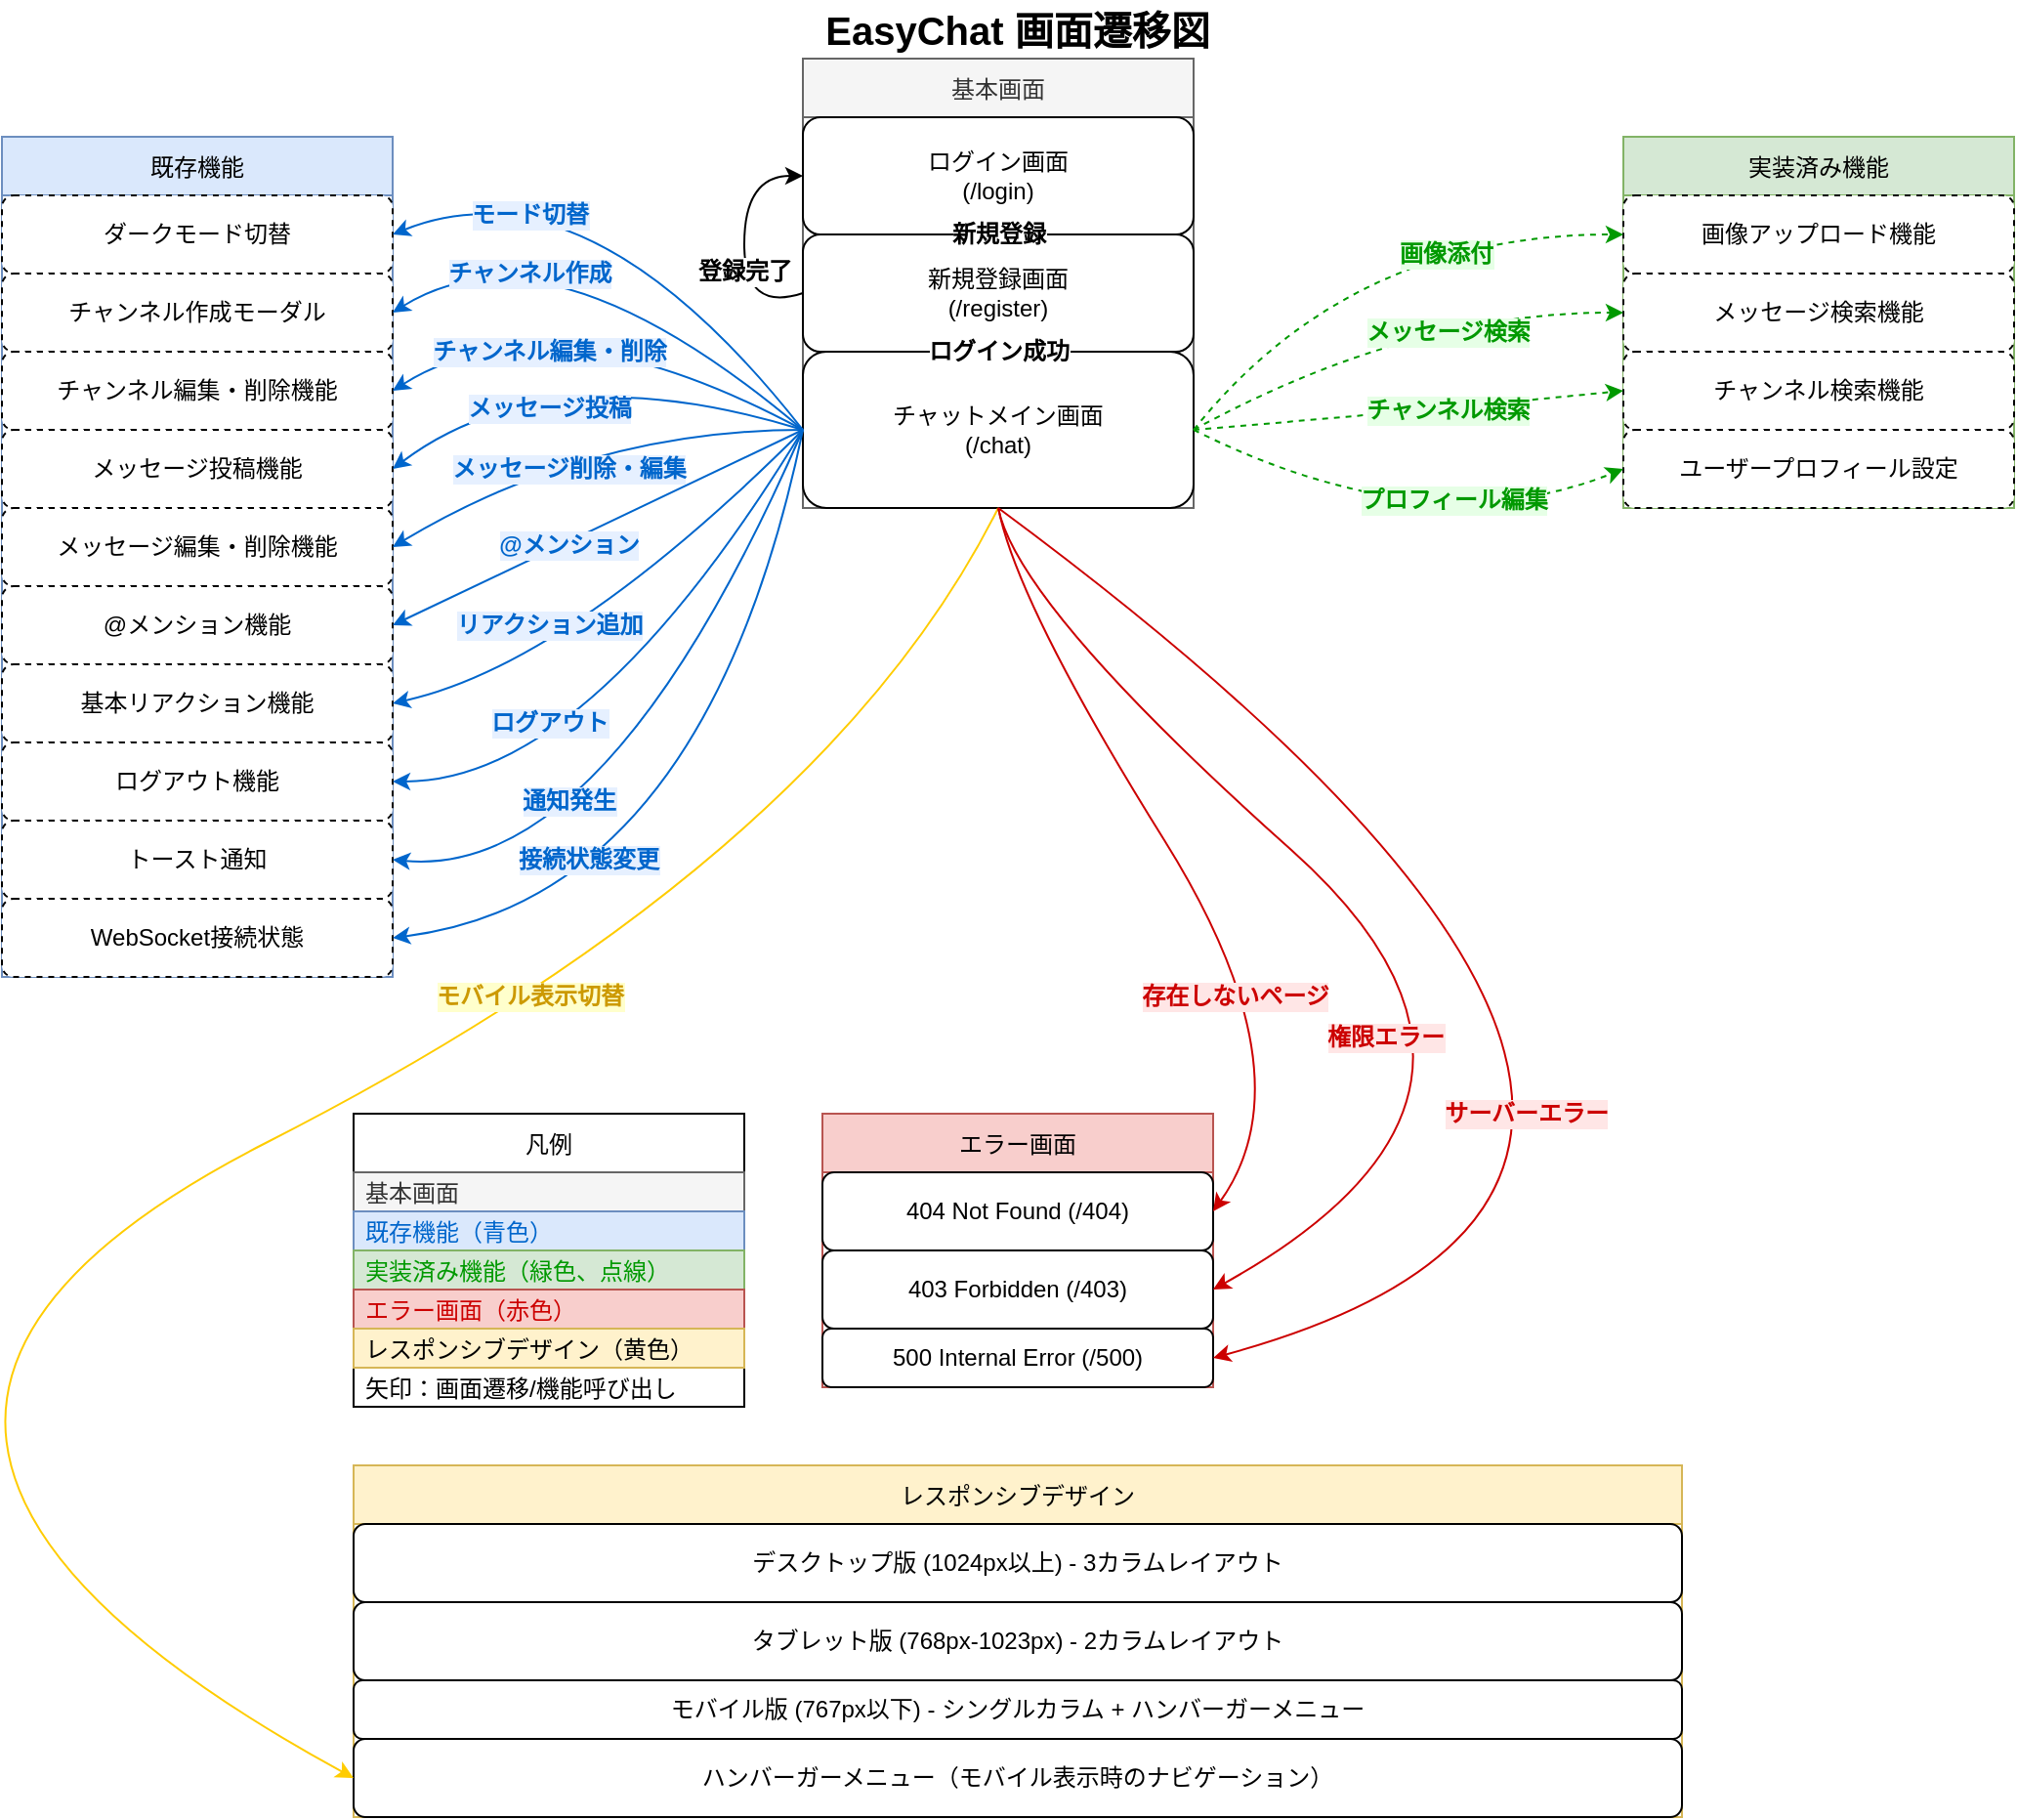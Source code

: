 <mxfile>
    <diagram id="chat-app-flow" name="Chat App Screen Flow">
        <mxGraphModel dx="2361" dy="1142" grid="1" gridSize="10" guides="1" tooltips="1" connect="1" arrows="1" fold="1" page="1" pageScale="1" pageWidth="827" pageHeight="1169" math="0" shadow="0">
            <root>
                <mxCell id="0"/>
                <mxCell id="1" parent="0"/>
                <mxCell id="base-screens-group" value="基本画面" style="swimlane;fontStyle=0;childLayout=stackLayout;horizontal=1;startSize=30;horizontalStack=0;resizeParent=1;resizeParentMax=0;resizeLast=0;collapsible=1;marginBottom=0;fillColor=#f5f5f5;strokeColor=#666666;fontColor=#333333;" parent="1" vertex="1">
                    <mxGeometry x="270" y="40" width="200" height="230" as="geometry"/>
                </mxCell>
                <mxCell id="login-screen" value="ログイン画面&#xa;(/login)" style="rounded=1;whiteSpace=wrap;html=1;" parent="base-screens-group" vertex="1">
                    <mxGeometry y="30" width="200" height="60" as="geometry"/>
                </mxCell>
                <mxCell id="register-screen" value="新規登録画面&#xa;(/register)" style="rounded=1;whiteSpace=wrap;html=1;" parent="base-screens-group" vertex="1">
                    <mxGeometry y="90" width="200" height="60" as="geometry"/>
                </mxCell>
                <mxCell id="chat-screen" value="チャットメイン画面&#xa;(/chat)" style="rounded=1;whiteSpace=wrap;html=1;" parent="base-screens-group" vertex="1">
                    <mxGeometry y="150" width="200" height="80" as="geometry"/>
                </mxCell>
                <mxCell id="existing-features-group" value="既存機能" style="swimlane;fontStyle=0;childLayout=stackLayout;horizontal=1;startSize=30;horizontalStack=0;resizeParent=1;resizeParentMax=0;resizeLast=0;collapsible=1;marginBottom=0;fillColor=#dae8fc;strokeColor=#6c8ebf;" parent="1" vertex="1">
                    <mxGeometry x="-140" y="80" width="200" height="430" as="geometry"/>
                </mxCell>
                <mxCell id="dark-mode-toggle" value="ダークモード切替" style="rounded=1;whiteSpace=wrap;html=1;dashed=1;" parent="existing-features-group" vertex="1">
                    <mxGeometry y="30" width="200" height="40" as="geometry"/>
                </mxCell>
                <mxCell id="channel-modal" value="チャンネル作成モーダル" style="rounded=1;whiteSpace=wrap;html=1;dashed=1;" parent="existing-features-group" vertex="1">
                    <mxGeometry y="70" width="200" height="40" as="geometry"/>
                </mxCell>
                <mxCell id="channel-edit-delete" value="チャンネル編集・削除機能" style="rounded=1;whiteSpace=wrap;html=1;dashed=1;" parent="existing-features-group" vertex="1">
                    <mxGeometry y="110" width="200" height="40" as="geometry"/>
                </mxCell>
                <mxCell id="message-post" value="メッセージ投稿機能" style="rounded=1;whiteSpace=wrap;html=1;dashed=1;" parent="existing-features-group" vertex="1">
                    <mxGeometry y="150" width="200" height="40" as="geometry"/>
                </mxCell>
                <mxCell id="message-modal" value="メッセージ編集・削除機能" style="rounded=1;whiteSpace=wrap;html=1;dashed=1;" parent="existing-features-group" vertex="1">
                    <mxGeometry y="190" width="200" height="40" as="geometry"/>
                </mxCell>
                <mxCell id="mention-feature" value="@メンション機能" style="rounded=1;whiteSpace=wrap;html=1;dashed=1;" parent="existing-features-group" vertex="1">
                    <mxGeometry y="230" width="200" height="40" as="geometry"/>
                </mxCell>
                <mxCell id="basic-reaction" value="基本リアクション機能" style="rounded=1;whiteSpace=wrap;html=1;dashed=1;" parent="existing-features-group" vertex="1">
                    <mxGeometry y="270" width="200" height="40" as="geometry"/>
                </mxCell>
                <mxCell id="logout-feature" value="ログアウト機能" style="rounded=1;whiteSpace=wrap;html=1;dashed=1;" parent="existing-features-group" vertex="1">
                    <mxGeometry y="310" width="200" height="40" as="geometry"/>
                </mxCell>
                <mxCell id="toast-notification" value="トースト通知" style="rounded=1;whiteSpace=wrap;html=1;dashed=1;" parent="existing-features-group" vertex="1">
                    <mxGeometry y="350" width="200" height="40" as="geometry"/>
                </mxCell>
                <mxCell id="websocket-status" value="WebSocket接続状態" style="rounded=1;whiteSpace=wrap;html=1;dashed=1;" parent="existing-features-group" vertex="1">
                    <mxGeometry y="390" width="200" height="40" as="geometry"/>
                </mxCell>
                <mxCell id="planned-features-group" value="実装済み機能" style="swimlane;fontStyle=0;childLayout=stackLayout;horizontal=1;startSize=30;horizontalStack=0;resizeParent=1;resizeParentMax=0;resizeLast=0;collapsible=1;marginBottom=0;fillColor=#d5e8d4;strokeColor=#82b366;" vertex="1" parent="1">
                    <mxGeometry x="690" y="80" width="200" height="190" as="geometry"/>
                </mxCell>
                <mxCell id="image-upload" value="画像アップロード機能" style="rounded=1;whiteSpace=wrap;html=1;dashed=1;" vertex="1" parent="planned-features-group">
                    <mxGeometry y="30" width="200" height="40" as="geometry"/>
                </mxCell>
                <mxCell id="message-search" value="メッセージ検索機能" style="rounded=1;whiteSpace=wrap;html=1;dashed=1;" vertex="1" parent="planned-features-group">
                    <mxGeometry y="70" width="200" height="40" as="geometry"/>
                </mxCell>
                <mxCell id="channel-search" value="チャンネル検索機能" style="rounded=1;whiteSpace=wrap;html=1;dashed=1;" vertex="1" parent="planned-features-group">
                    <mxGeometry y="110" width="200" height="40" as="geometry"/>
                </mxCell>
                <mxCell id="profile-modal" value="ユーザープロフィール設定" style="rounded=1;whiteSpace=wrap;html=1;dashed=1;" vertex="1" parent="planned-features-group">
                    <mxGeometry y="150" width="200" height="40" as="geometry"/>
                </mxCell>
                <mxCell id="error-screens-group" value="エラー画面" style="swimlane;fontStyle=0;childLayout=stackLayout;horizontal=1;startSize=30;horizontalStack=0;resizeParent=1;resizeParentMax=0;resizeLast=0;collapsible=1;marginBottom=0;fillColor=#f8cecc;strokeColor=#b85450;" parent="1" vertex="1">
                    <mxGeometry x="280" y="580" width="200" height="140" as="geometry"/>
                </mxCell>
                <mxCell id="404-screen" value="404 Not Found (/404)" style="rounded=1;whiteSpace=wrap;html=1;" parent="error-screens-group" vertex="1">
                    <mxGeometry y="30" width="200" height="40" as="geometry"/>
                </mxCell>
                <mxCell id="403-screen" value="403 Forbidden (/403)" style="rounded=1;whiteSpace=wrap;html=1;" parent="error-screens-group" vertex="1">
                    <mxGeometry y="70" width="200" height="40" as="geometry"/>
                </mxCell>
                <mxCell id="500-screen" value="500 Internal Error (/500)" style="rounded=1;whiteSpace=wrap;html=1;" parent="error-screens-group" vertex="1">
                    <mxGeometry y="110" width="200" height="30" as="geometry"/>
                </mxCell>
                <mxCell id="responsive-design-group" value="レスポンシブデザイン" style="swimlane;fontStyle=0;childLayout=stackLayout;horizontal=1;startSize=30;horizontalStack=0;resizeParent=1;resizeParentMax=0;resizeLast=0;collapsible=1;marginBottom=0;fillColor=#fff2cc;strokeColor=#d6b656;" parent="1" vertex="1">
                    <mxGeometry x="40" y="760" width="680" height="180" as="geometry"/>
                </mxCell>
                <mxCell id="responsive-desktop" value="デスクトップ版 (1024px以上) - 3カラムレイアウト" style="rounded=1;whiteSpace=wrap;html=1;" parent="responsive-design-group" vertex="1">
                    <mxGeometry y="30" width="680" height="40" as="geometry"/>
                </mxCell>
                <mxCell id="responsive-tablet" value="タブレット版 (768px-1023px) - 2カラムレイアウト" style="rounded=1;whiteSpace=wrap;html=1;" parent="responsive-design-group" vertex="1">
                    <mxGeometry y="70" width="680" height="40" as="geometry"/>
                </mxCell>
                <mxCell id="responsive-mobile" value="モバイル版 (767px以下) - シングルカラム + ハンバーガーメニュー" style="rounded=1;whiteSpace=wrap;html=1;" parent="responsive-design-group" vertex="1">
                    <mxGeometry y="110" width="680" height="30" as="geometry"/>
                </mxCell>
                <mxCell id="hamburger-menu" value="ハンバーガーメニュー（モバイル表示時のナビゲーション）" style="rounded=1;whiteSpace=wrap;html=1;" parent="responsive-design-group" vertex="1">
                    <mxGeometry y="140" width="680" height="40" as="geometry"/>
                </mxCell>
                <mxCell id="login-to-register" value="新規登録" style="endArrow=classic;html=1;exitX=0.5;exitY=1;entryX=0.5;entryY=0;fontStyle=1;fontSize=12;labelBackgroundColor=#FFFFFF;" parent="1" source="login-screen" target="register-screen" edge="1">
                    <mxGeometry x="-0.2" relative="1" as="geometry">
                        <mxPoint as="offset"/>
                    </mxGeometry>
                </mxCell>
                <mxCell id="register-to-login" value="登録完了" style="endArrow=classic;html=1;exitX=0;exitY=0.5;entryX=0;entryY=0.5;curved=1;fontStyle=1;fontSize=12;labelBackgroundColor=#FFFFFF;" parent="1" source="register-screen" target="login-screen" edge="1">
                    <mxGeometry x="-0.2" relative="1" as="geometry">
                        <Array as="points">
                            <mxPoint x="240" y="170"/>
                            <mxPoint x="240" y="100"/>
                        </Array>
                        <mxPoint as="offset"/>
                    </mxGeometry>
                </mxCell>
                <mxCell id="login-to-chat" value="ログイン成功" style="endArrow=classic;html=1;exitX=0.5;exitY=1;entryX=0.5;entryY=0;fontStyle=1;fontSize=12;labelBackgroundColor=#FFFFFF;" parent="1" source="register-screen" target="chat-screen" edge="1">
                    <mxGeometry relative="1" as="geometry"/>
                </mxCell>
                <mxCell id="chat-to-dark-mode" value="モード切替" style="curved=1;endArrow=classic;html=1;exitX=0;exitY=0.5;entryX=1;entryY=0.5;strokeColor=#0066CC;fontColor=#0066CC;fontStyle=1;fontSize=12;labelBackgroundColor=#E6F0FF;exitDx=0;exitDy=0;entryDx=0;entryDy=0;" parent="1" source="chat-screen" target="dark-mode-toggle" edge="1">
                    <mxGeometry x="0.519" y="17" relative="1" as="geometry">
                        <Array as="points">
                            <mxPoint x="160" y="90"/>
                        </Array>
                        <mxPoint as="offset"/>
                        <mxPoint x="240" y="50" as="sourcePoint"/>
                        <mxPoint x="70" y="-30" as="targetPoint"/>
                    </mxGeometry>
                </mxCell>
                <mxCell id="chat-to-channel" value="チャンネル作成" style="curved=1;endArrow=classic;html=1;exitX=0;exitY=0.5;entryX=1;entryY=0.5;strokeColor=#0066CC;fontColor=#0066CC;fontStyle=1;fontSize=12;labelBackgroundColor=#E6F0FF;" parent="1" source="chat-screen" target="channel-modal" edge="1">
                    <mxGeometry x="0.471" y="20" relative="1" as="geometry">
                        <Array as="points">
                            <mxPoint x="140" y="120"/>
                        </Array>
                        <mxPoint as="offset"/>
                    </mxGeometry>
                </mxCell>
                <mxCell id="chat-to-channel-edit" value="チャンネル編集・削除" style="curved=1;endArrow=classic;html=1;exitX=0;exitY=0.5;entryX=1;entryY=0.5;strokeColor=#0066CC;fontColor=#0066CC;fontStyle=1;fontSize=12;labelBackgroundColor=#E6F0FF;" parent="1" source="chat-screen" target="channel-edit-delete" edge="1">
                    <mxGeometry x="0.352" y="25" relative="1" as="geometry">
                        <Array as="points">
                            <mxPoint x="140" y="160"/>
                        </Array>
                        <mxPoint as="offset"/>
                    </mxGeometry>
                </mxCell>
                <mxCell id="chat-to-message-post" value="メッセージ投稿" style="curved=1;endArrow=classic;html=1;exitX=0;exitY=0.5;entryX=1;entryY=0.5;strokeColor=#0066CC;fontColor=#0066CC;fontStyle=1;fontSize=12;labelBackgroundColor=#E6F0FF;" parent="1" source="chat-screen" target="message-post" edge="1">
                    <mxGeometry x="0.295" y="23" relative="1" as="geometry">
                        <Array as="points">
                            <mxPoint x="140" y="190"/>
                        </Array>
                        <mxPoint as="offset"/>
                    </mxGeometry>
                </mxCell>
                <mxCell id="chat-to-message" value="メッセージ削除・編集" style="curved=1;endArrow=classic;html=1;exitX=0;exitY=0.5;entryX=1;entryY=0.5;strokeColor=#0066CC;fontColor=#0066CC;fontStyle=1;fontSize=12;labelBackgroundColor=#E6F0FF;" parent="1" source="chat-screen" target="message-modal" edge="1">
                    <mxGeometry x="0.137" y="12" relative="1" as="geometry">
                        <Array as="points">
                            <mxPoint x="160" y="230"/>
                        </Array>
                        <mxPoint as="offset"/>
                    </mxGeometry>
                </mxCell>
                <mxCell id="chat-to-mention" value="@メンション" style="curved=1;endArrow=classic;html=1;exitX=0;exitY=0.5;entryX=1;entryY=0.5;strokeColor=#0066CC;fontColor=#0066CC;fontStyle=1;fontSize=12;labelBackgroundColor=#E6F0FF;" parent="1" source="chat-screen" target="mention-feature" edge="1">
                    <mxGeometry x="0.153" y="3" relative="1" as="geometry">
                        <Array as="points"/>
                        <mxPoint y="-1" as="offset"/>
                    </mxGeometry>
                </mxCell>
                <mxCell id="chat-to-reaction" value="リアクション追加" style="curved=1;endArrow=classic;html=1;exitX=0;exitY=0.5;entryX=1;entryY=0.5;strokeColor=#0066CC;fontColor=#0066CC;fontStyle=1;fontSize=12;labelBackgroundColor=#E6F0FF;" parent="1" source="chat-screen" target="basic-reaction" edge="1">
                    <mxGeometry x="0.242" y="-21" relative="1" as="geometry">
                        <Array as="points">
                            <mxPoint x="150" y="350"/>
                        </Array>
                        <mxPoint as="offset"/>
                    </mxGeometry>
                </mxCell>
                <mxCell id="chat-to-logout" value="ログアウト" style="curved=1;endArrow=classic;html=1;exitX=0;exitY=0.5;entryX=1;entryY=0.5;strokeColor=#0066CC;fontColor=#0066CC;fontStyle=1;fontSize=12;labelBackgroundColor=#E6F0FF;" parent="1" source="chat-screen" target="logout-feature" edge="1">
                    <mxGeometry x="0.485" y="-30" relative="1" as="geometry">
                        <Array as="points">
                            <mxPoint x="160" y="410"/>
                        </Array>
                        <mxPoint as="offset"/>
                    </mxGeometry>
                </mxCell>
                <mxCell id="chat-to-toast" value="通知発生" style="curved=1;endArrow=classic;html=1;exitX=0;exitY=0.5;entryX=1;entryY=0.5;strokeColor=#0066CC;fontColor=#0066CC;fontStyle=1;fontSize=12;labelBackgroundColor=#E6F0FF;" parent="1" source="chat-screen" target="toast-notification" edge="1">
                    <mxGeometry x="0.23" y="-34" relative="1" as="geometry">
                        <Array as="points">
                            <mxPoint x="170" y="460"/>
                        </Array>
                        <mxPoint as="offset"/>
                    </mxGeometry>
                </mxCell>
                <mxCell id="chat-to-websocket" value="接続状態変更" style="curved=1;endArrow=classic;html=1;exitX=0;exitY=0.5;entryX=1;entryY=0.5;strokeColor=#0066CC;fontColor=#0066CC;fontStyle=1;fontSize=12;labelBackgroundColor=#E6F0FF;" parent="1" source="chat-screen" target="websocket-status" edge="1">
                    <mxGeometry x="0.487" y="-27" relative="1" as="geometry">
                        <Array as="points">
                            <mxPoint x="220" y="470"/>
                        </Array>
                        <mxPoint as="offset"/>
                    </mxGeometry>
                </mxCell>
                <mxCell id="chat-to-hamburger" value="モバイル表示切替" style="curved=1;endArrow=classic;html=1;exitX=0.5;exitY=1;strokeColor=#FFCC00;fontColor=#CC9900;fontStyle=1;fontSize=12;labelBackgroundColor=#FFFFCC;" parent="1" source="chat-screen" edge="1">
                    <mxGeometry x="-0.397" y="-6" relative="1" as="geometry">
                        <Array as="points">
                            <mxPoint x="280" y="450"/>
                            <mxPoint x="-290" y="740"/>
                        </Array>
                        <mxPoint as="offset"/>
                        <mxPoint x="40" y="920" as="targetPoint"/>
                    </mxGeometry>
                </mxCell>
                <mxCell id="chat-to-image" value="画像添付" style="curved=1;endArrow=classic;html=1;exitX=1;exitY=0.5;entryX=0;entryY=0.5;dashed=1;strokeColor=#009900;fontColor=#009900;fontStyle=1;fontSize=12;labelBackgroundColor=#E6FFE6;" edge="1" parent="1" source="chat-screen" target="image-upload">
                    <mxGeometry x="0.329" y="-10" relative="1" as="geometry">
                        <Array as="points">
                            <mxPoint x="550" y="130"/>
                        </Array>
                        <mxPoint x="-1" as="offset"/>
                    </mxGeometry>
                </mxCell>
                <mxCell id="chat-to-message-search" value="メッセージ検索" style="curved=1;endArrow=classic;html=1;exitX=1;exitY=0.5;entryX=0;entryY=0.5;dashed=1;strokeColor=#009900;fontColor=#009900;fontStyle=1;fontSize=12;labelBackgroundColor=#E6FFE6;" edge="1" parent="1" source="chat-screen" target="message-search">
                    <mxGeometry x="0.235" y="-10" relative="1" as="geometry">
                        <Array as="points">
                            <mxPoint x="580" y="170"/>
                        </Array>
                        <mxPoint as="offset"/>
                    </mxGeometry>
                </mxCell>
                <mxCell id="chat-to-channel-search" value="チャンネル検索" style="curved=1;endArrow=classic;html=1;exitX=1;exitY=0.5;entryX=0;entryY=0.5;dashed=1;strokeColor=#009900;fontColor=#009900;fontStyle=1;fontSize=12;labelBackgroundColor=#E6FFE6;" edge="1" parent="1" source="chat-screen" target="channel-search">
                    <mxGeometry x="0.18" y="-1" relative="1" as="geometry">
                        <Array as="points">
                            <mxPoint x="590" y="220"/>
                        </Array>
                        <mxPoint as="offset"/>
                    </mxGeometry>
                </mxCell>
                <mxCell id="chat-to-profile" value="プロフィール編集" style="curved=1;endArrow=classic;html=1;exitX=1;exitY=0.5;entryX=0;entryY=0.5;dashed=1;strokeColor=#009900;fontColor=#009900;fontStyle=1;fontSize=12;labelBackgroundColor=#E6FFE6;" edge="1" parent="1" source="chat-screen" target="profile-modal">
                    <mxGeometry x="0.282" y="18" relative="1" as="geometry">
                        <Array as="points">
                            <mxPoint x="590" y="290"/>
                        </Array>
                        <mxPoint as="offset"/>
                    </mxGeometry>
                </mxCell>
                <mxCell id="chat-to-404" value="存在しないページ" style="curved=1;endArrow=classic;html=1;exitX=0.5;exitY=1;entryX=1;entryY=0.5;strokeColor=#CC0000;fontColor=#CC0000;fontStyle=1;fontSize=12;labelBackgroundColor=#FFE6E6;entryDx=0;entryDy=0;" parent="1" source="chat-screen" target="404-screen" edge="1">
                    <mxGeometry x="0.328" y="-13" relative="1" as="geometry">
                        <Array as="points">
                            <mxPoint x="380" y="320"/>
                            <mxPoint x="530" y="560"/>
                        </Array>
                        <mxPoint x="1" as="offset"/>
                    </mxGeometry>
                </mxCell>
                <mxCell id="chat-to-403" value="権限エラー" style="curved=1;endArrow=classic;html=1;exitX=0.5;exitY=1;entryX=1;entryY=0.5;strokeColor=#CC0000;fontColor=#CC0000;fontStyle=1;fontSize=12;labelBackgroundColor=#FFE6E6;entryDx=0;entryDy=0;" parent="1" source="chat-screen" target="403-screen" edge="1">
                    <mxGeometry x="0.07" y="-40" relative="1" as="geometry">
                        <Array as="points">
                            <mxPoint x="380" y="320"/>
                            <mxPoint x="660" y="570"/>
                        </Array>
                        <mxPoint as="offset"/>
                    </mxGeometry>
                </mxCell>
                <mxCell id="chat-to-500" value="サーバーエラー" style="curved=1;endArrow=classic;html=1;exitX=0.5;exitY=1;entryX=1;entryY=0.5;strokeColor=#CC0000;fontColor=#CC0000;fontStyle=1;fontSize=12;labelBackgroundColor=#FFE6E6;entryDx=0;entryDy=0;" parent="1" source="chat-screen" target="500-screen" edge="1">
                    <mxGeometry x="0.6" y="-79" relative="1" as="geometry">
                        <Array as="points">
                            <mxPoint x="830" y="610"/>
                        </Array>
                        <mxPoint as="offset"/>
                    </mxGeometry>
                </mxCell>
                <mxCell id="legend" value="凡例" style="swimlane;fontStyle=0;childLayout=stackLayout;horizontal=1;startSize=30;horizontalStack=0;resizeParent=1;resizeParentMax=0;resizeLast=0;collapsible=1;marginBottom=0;" vertex="1" parent="1">
                    <mxGeometry x="40" y="580" width="200" height="150" as="geometry"/>
                </mxCell>
                <mxCell id="legend-base" value="基本画面" style="text;strokeColor=#666666;fillColor=#f5f5f5;align=left;verticalAlign=middle;spacingLeft=4;spacingRight=4;overflow=hidden;points=[[0,0.5],[1,0.5]];portConstraint=eastwest;rotatable=0;fontColor=#333333;" vertex="1" parent="legend">
                    <mxGeometry y="30" width="200" height="20" as="geometry"/>
                </mxCell>
                <mxCell id="legend-existing" value="既存機能（青色）" style="text;strokeColor=#6c8ebf;fillColor=#dae8fc;align=left;verticalAlign=middle;spacingLeft=4;spacingRight=4;overflow=hidden;points=[[0,0.5],[1,0.5]];portConstraint=eastwest;rotatable=0;fontColor=#0066CC;" vertex="1" parent="legend">
                    <mxGeometry y="50" width="200" height="20" as="geometry"/>
                </mxCell>
                <mxCell id="legend-planned" value="実装済み機能（緑色、点線）" style="text;strokeColor=#82b366;fillColor=#d5e8d4;align=left;verticalAlign=middle;spacingLeft=4;spacingRight=4;overflow=hidden;points=[[0,0.5],[1,0.5]];portConstraint=eastwest;rotatable=0;fontColor=#009900;" vertex="1" parent="legend">
                    <mxGeometry y="70" width="200" height="20" as="geometry"/>
                </mxCell>
                <mxCell id="legend-error" value="エラー画面（赤色）" style="text;strokeColor=#b85450;fillColor=#f8cecc;align=left;verticalAlign=middle;spacingLeft=4;spacingRight=4;overflow=hidden;points=[[0,0.5],[1,0.5]];portConstraint=eastwest;rotatable=0;fontColor=#CC0000;" vertex="1" parent="legend">
                    <mxGeometry y="90" width="200" height="20" as="geometry"/>
                </mxCell>
                <mxCell id="legend-responsive" value="レスポンシブデザイン（黄色）" style="text;strokeColor=#d6b656;fillColor=#fff2cc;align=left;verticalAlign=middle;spacingLeft=4;spacingRight=4;overflow=hidden;points=[[0,0.5],[1,0.5]];portConstraint=eastwest;rotatable=0;fontSize=12;" vertex="1" parent="legend">
                    <mxGeometry y="110" width="200" height="20" as="geometry"/>
                </mxCell>
                <mxCell id="legend-arrows" value="矢印：画面遷移/機能呼び出し" style="text;align=left;verticalAlign=middle;spacingLeft=4;spacingRight=4;overflow=hidden;points=[[0,0.5],[1,0.5]];portConstraint=eastwest;rotatable=0;fontSize=12;" vertex="1" parent="legend">
                    <mxGeometry y="130" width="200" height="20" as="geometry"/>
                </mxCell>
                <mxCell id="title" value="EasyChat 画面遷移図" style="text;html=1;strokeColor=none;fillColor=none;align=center;verticalAlign=middle;whiteSpace=wrap;rounded=0;fontSize=20;fontStyle=1" vertex="1" parent="1">
                    <mxGeometry x="215" y="10" width="330" height="30" as="geometry"/>
                </mxCell>
            </root>
        </mxGraphModel>
    </diagram>
</mxfile>